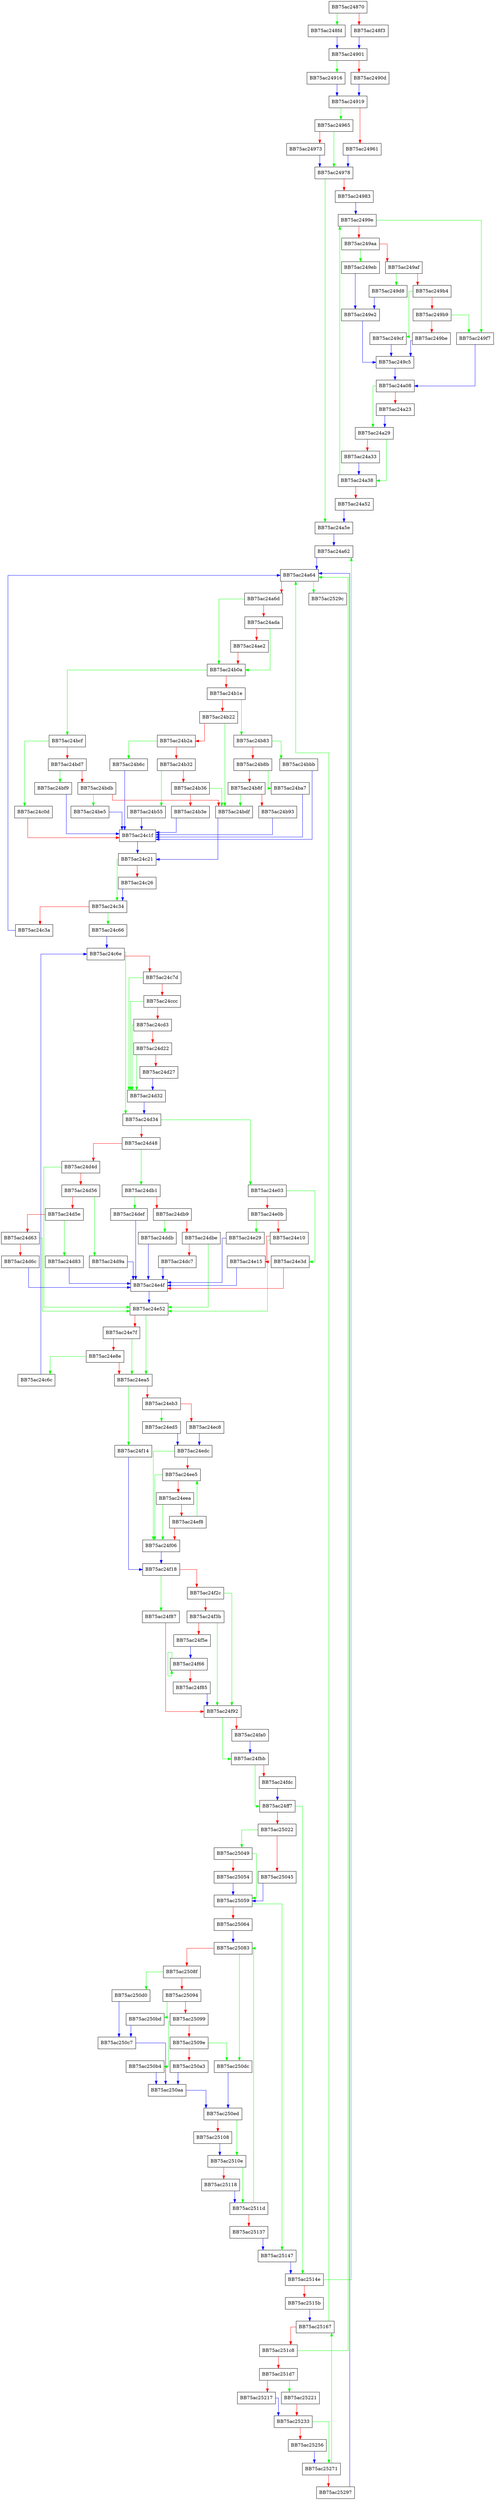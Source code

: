 digraph ZSTD_compressBlock_lazy_extDict_row {
  node [shape="box"];
  graph [splines=ortho];
  BB75ac24870 -> BB75ac248fd [color="green"];
  BB75ac24870 -> BB75ac248f3 [color="red"];
  BB75ac248f3 -> BB75ac24901 [color="blue"];
  BB75ac248fd -> BB75ac24901 [color="blue"];
  BB75ac24901 -> BB75ac24916 [color="green"];
  BB75ac24901 -> BB75ac2490d [color="red"];
  BB75ac2490d -> BB75ac24919 [color="blue"];
  BB75ac24916 -> BB75ac24919 [color="blue"];
  BB75ac24919 -> BB75ac24965 [color="green"];
  BB75ac24919 -> BB75ac24961 [color="red"];
  BB75ac24961 -> BB75ac24978 [color="blue"];
  BB75ac24965 -> BB75ac24978 [color="green"];
  BB75ac24965 -> BB75ac24973 [color="red"];
  BB75ac24973 -> BB75ac24978 [color="blue"];
  BB75ac24978 -> BB75ac24a5e [color="green"];
  BB75ac24978 -> BB75ac24983 [color="red"];
  BB75ac24983 -> BB75ac2499e [color="blue"];
  BB75ac2499e -> BB75ac249f7 [color="green"];
  BB75ac2499e -> BB75ac249aa [color="red"];
  BB75ac249aa -> BB75ac249eb [color="green"];
  BB75ac249aa -> BB75ac249af [color="red"];
  BB75ac249af -> BB75ac249d8 [color="green"];
  BB75ac249af -> BB75ac249b4 [color="red"];
  BB75ac249b4 -> BB75ac249cf [color="green"];
  BB75ac249b4 -> BB75ac249b9 [color="red"];
  BB75ac249b9 -> BB75ac249f7 [color="green"];
  BB75ac249b9 -> BB75ac249be [color="red"];
  BB75ac249be -> BB75ac249c5 [color="blue"];
  BB75ac249c5 -> BB75ac24a08 [color="blue"];
  BB75ac249cf -> BB75ac249c5 [color="blue"];
  BB75ac249d8 -> BB75ac249e2 [color="blue"];
  BB75ac249e2 -> BB75ac249c5 [color="blue"];
  BB75ac249eb -> BB75ac249e2 [color="blue"];
  BB75ac249f7 -> BB75ac24a08 [color="blue"];
  BB75ac24a08 -> BB75ac24a29 [color="green"];
  BB75ac24a08 -> BB75ac24a23 [color="red"];
  BB75ac24a23 -> BB75ac24a29 [color="blue"];
  BB75ac24a29 -> BB75ac24a38 [color="green"];
  BB75ac24a29 -> BB75ac24a33 [color="red"];
  BB75ac24a33 -> BB75ac24a38 [color="blue"];
  BB75ac24a38 -> BB75ac2499e [color="green"];
  BB75ac24a38 -> BB75ac24a52 [color="red"];
  BB75ac24a52 -> BB75ac24a5e [color="blue"];
  BB75ac24a5e -> BB75ac24a62 [color="blue"];
  BB75ac24a62 -> BB75ac24a64 [color="blue"];
  BB75ac24a64 -> BB75ac2529c [color="green"];
  BB75ac24a64 -> BB75ac24a6d [color="red"];
  BB75ac24a6d -> BB75ac24b0a [color="green"];
  BB75ac24a6d -> BB75ac24ada [color="red"];
  BB75ac24ada -> BB75ac24b0a [color="green"];
  BB75ac24ada -> BB75ac24ae2 [color="red"];
  BB75ac24ae2 -> BB75ac24b0a [color="red"];
  BB75ac24b0a -> BB75ac24bcf [color="green"];
  BB75ac24b0a -> BB75ac24b1e [color="red"];
  BB75ac24b1e -> BB75ac24b83 [color="green"];
  BB75ac24b1e -> BB75ac24b22 [color="red"];
  BB75ac24b22 -> BB75ac24bdf [color="green"];
  BB75ac24b22 -> BB75ac24b2a [color="red"];
  BB75ac24b2a -> BB75ac24b6c [color="green"];
  BB75ac24b2a -> BB75ac24b32 [color="red"];
  BB75ac24b32 -> BB75ac24b55 [color="green"];
  BB75ac24b32 -> BB75ac24b36 [color="red"];
  BB75ac24b36 -> BB75ac24bdf [color="green"];
  BB75ac24b36 -> BB75ac24b3e [color="red"];
  BB75ac24b3e -> BB75ac24c1f [color="blue"];
  BB75ac24b55 -> BB75ac24c1f [color="blue"];
  BB75ac24b6c -> BB75ac24c1f [color="blue"];
  BB75ac24b83 -> BB75ac24bbb [color="green"];
  BB75ac24b83 -> BB75ac24b8b [color="red"];
  BB75ac24b8b -> BB75ac24ba7 [color="green"];
  BB75ac24b8b -> BB75ac24b8f [color="red"];
  BB75ac24b8f -> BB75ac24bdf [color="green"];
  BB75ac24b8f -> BB75ac24b93 [color="red"];
  BB75ac24b93 -> BB75ac24c1f [color="blue"];
  BB75ac24ba7 -> BB75ac24c1f [color="blue"];
  BB75ac24bbb -> BB75ac24c1f [color="blue"];
  BB75ac24bcf -> BB75ac24c0d [color="green"];
  BB75ac24bcf -> BB75ac24bd7 [color="red"];
  BB75ac24bd7 -> BB75ac24bf9 [color="green"];
  BB75ac24bd7 -> BB75ac24bdb [color="red"];
  BB75ac24bdb -> BB75ac24be5 [color="green"];
  BB75ac24bdb -> BB75ac24bdf [color="red"];
  BB75ac24bdf -> BB75ac24c21 [color="blue"];
  BB75ac24be5 -> BB75ac24c1f [color="blue"];
  BB75ac24bf9 -> BB75ac24c1f [color="blue"];
  BB75ac24c0d -> BB75ac24c1f [color="red"];
  BB75ac24c1f -> BB75ac24c21 [color="blue"];
  BB75ac24c21 -> BB75ac24c34 [color="green"];
  BB75ac24c21 -> BB75ac24c26 [color="red"];
  BB75ac24c26 -> BB75ac24c34 [color="blue"];
  BB75ac24c34 -> BB75ac24c66 [color="green"];
  BB75ac24c34 -> BB75ac24c3a [color="red"];
  BB75ac24c3a -> BB75ac24a64 [color="blue"];
  BB75ac24c66 -> BB75ac24c6e [color="blue"];
  BB75ac24c6c -> BB75ac24c6e [color="blue"];
  BB75ac24c6e -> BB75ac24d34 [color="green"];
  BB75ac24c6e -> BB75ac24c7d [color="red"];
  BB75ac24c7d -> BB75ac24d32 [color="green"];
  BB75ac24c7d -> BB75ac24ccc [color="red"];
  BB75ac24ccc -> BB75ac24d32 [color="green"];
  BB75ac24ccc -> BB75ac24cd3 [color="red"];
  BB75ac24cd3 -> BB75ac24d32 [color="green"];
  BB75ac24cd3 -> BB75ac24d22 [color="red"];
  BB75ac24d22 -> BB75ac24d32 [color="green"];
  BB75ac24d22 -> BB75ac24d27 [color="red"];
  BB75ac24d27 -> BB75ac24d32 [color="blue"];
  BB75ac24d32 -> BB75ac24d34 [color="blue"];
  BB75ac24d34 -> BB75ac24e03 [color="green"];
  BB75ac24d34 -> BB75ac24d48 [color="red"];
  BB75ac24d48 -> BB75ac24db1 [color="green"];
  BB75ac24d48 -> BB75ac24d4d [color="red"];
  BB75ac24d4d -> BB75ac24e52 [color="green"];
  BB75ac24d4d -> BB75ac24d56 [color="red"];
  BB75ac24d56 -> BB75ac24d9a [color="green"];
  BB75ac24d56 -> BB75ac24d5e [color="red"];
  BB75ac24d5e -> BB75ac24d83 [color="green"];
  BB75ac24d5e -> BB75ac24d63 [color="red"];
  BB75ac24d63 -> BB75ac24e52 [color="green"];
  BB75ac24d63 -> BB75ac24d6c [color="red"];
  BB75ac24d6c -> BB75ac24e4f [color="blue"];
  BB75ac24d83 -> BB75ac24e4f [color="blue"];
  BB75ac24d9a -> BB75ac24e4f [color="blue"];
  BB75ac24db1 -> BB75ac24def [color="green"];
  BB75ac24db1 -> BB75ac24db9 [color="red"];
  BB75ac24db9 -> BB75ac24ddb [color="green"];
  BB75ac24db9 -> BB75ac24dbe [color="red"];
  BB75ac24dbe -> BB75ac24e52 [color="green"];
  BB75ac24dbe -> BB75ac24dc7 [color="red"];
  BB75ac24dc7 -> BB75ac24e4f [color="blue"];
  BB75ac24ddb -> BB75ac24e4f [color="blue"];
  BB75ac24def -> BB75ac24e4f [color="blue"];
  BB75ac24e03 -> BB75ac24e3d [color="green"];
  BB75ac24e03 -> BB75ac24e0b [color="red"];
  BB75ac24e0b -> BB75ac24e29 [color="green"];
  BB75ac24e0b -> BB75ac24e10 [color="red"];
  BB75ac24e10 -> BB75ac24e52 [color="green"];
  BB75ac24e10 -> BB75ac24e15 [color="red"];
  BB75ac24e15 -> BB75ac24e4f [color="blue"];
  BB75ac24e29 -> BB75ac24e4f [color="blue"];
  BB75ac24e3d -> BB75ac24e4f [color="red"];
  BB75ac24e4f -> BB75ac24e52 [color="blue"];
  BB75ac24e52 -> BB75ac24ea5 [color="green"];
  BB75ac24e52 -> BB75ac24e7f [color="red"];
  BB75ac24e7f -> BB75ac24ea5 [color="green"];
  BB75ac24e7f -> BB75ac24e8e [color="red"];
  BB75ac24e8e -> BB75ac24c6c [color="green"];
  BB75ac24e8e -> BB75ac24ea5 [color="red"];
  BB75ac24ea5 -> BB75ac24f14 [color="green"];
  BB75ac24ea5 -> BB75ac24eb3 [color="red"];
  BB75ac24eb3 -> BB75ac24ed5 [color="green"];
  BB75ac24eb3 -> BB75ac24ec8 [color="red"];
  BB75ac24ec8 -> BB75ac24edc [color="blue"];
  BB75ac24ed5 -> BB75ac24edc [color="blue"];
  BB75ac24edc -> BB75ac24f06 [color="green"];
  BB75ac24edc -> BB75ac24ee5 [color="red"];
  BB75ac24ee5 -> BB75ac24f06 [color="green"];
  BB75ac24ee5 -> BB75ac24eea [color="red"];
  BB75ac24eea -> BB75ac24f06 [color="green"];
  BB75ac24eea -> BB75ac24ef8 [color="red"];
  BB75ac24ef8 -> BB75ac24ee5 [color="green"];
  BB75ac24ef8 -> BB75ac24f06 [color="red"];
  BB75ac24f06 -> BB75ac24f18 [color="blue"];
  BB75ac24f14 -> BB75ac24f18 [color="blue"];
  BB75ac24f18 -> BB75ac24f87 [color="green"];
  BB75ac24f18 -> BB75ac24f2c [color="red"];
  BB75ac24f2c -> BB75ac24f92 [color="green"];
  BB75ac24f2c -> BB75ac24f3b [color="red"];
  BB75ac24f3b -> BB75ac24f92 [color="green"];
  BB75ac24f3b -> BB75ac24f5e [color="red"];
  BB75ac24f5e -> BB75ac24f66 [color="blue"];
  BB75ac24f66 -> BB75ac24f66 [color="green"];
  BB75ac24f66 -> BB75ac24f85 [color="red"];
  BB75ac24f85 -> BB75ac24f92 [color="blue"];
  BB75ac24f87 -> BB75ac24f92 [color="red"];
  BB75ac24f92 -> BB75ac24fbb [color="green"];
  BB75ac24f92 -> BB75ac24fa0 [color="red"];
  BB75ac24fa0 -> BB75ac24fbb [color="blue"];
  BB75ac24fbb -> BB75ac24ff7 [color="green"];
  BB75ac24fbb -> BB75ac24fdc [color="red"];
  BB75ac24fdc -> BB75ac24ff7 [color="blue"];
  BB75ac24ff7 -> BB75ac2514e [color="green"];
  BB75ac24ff7 -> BB75ac25022 [color="red"];
  BB75ac25022 -> BB75ac25049 [color="green"];
  BB75ac25022 -> BB75ac25045 [color="red"];
  BB75ac25045 -> BB75ac25059 [color="blue"];
  BB75ac25049 -> BB75ac25059 [color="green"];
  BB75ac25049 -> BB75ac25054 [color="red"];
  BB75ac25054 -> BB75ac25059 [color="blue"];
  BB75ac25059 -> BB75ac25147 [color="green"];
  BB75ac25059 -> BB75ac25064 [color="red"];
  BB75ac25064 -> BB75ac25083 [color="blue"];
  BB75ac25083 -> BB75ac250dc [color="green"];
  BB75ac25083 -> BB75ac2508f [color="red"];
  BB75ac2508f -> BB75ac250d0 [color="green"];
  BB75ac2508f -> BB75ac25094 [color="red"];
  BB75ac25094 -> BB75ac250bd [color="green"];
  BB75ac25094 -> BB75ac25099 [color="red"];
  BB75ac25099 -> BB75ac250b4 [color="green"];
  BB75ac25099 -> BB75ac2509e [color="red"];
  BB75ac2509e -> BB75ac250dc [color="green"];
  BB75ac2509e -> BB75ac250a3 [color="red"];
  BB75ac250a3 -> BB75ac250aa [color="blue"];
  BB75ac250aa -> BB75ac250ed [color="blue"];
  BB75ac250b4 -> BB75ac250aa [color="blue"];
  BB75ac250bd -> BB75ac250c7 [color="blue"];
  BB75ac250c7 -> BB75ac250aa [color="blue"];
  BB75ac250d0 -> BB75ac250c7 [color="blue"];
  BB75ac250dc -> BB75ac250ed [color="blue"];
  BB75ac250ed -> BB75ac2510e [color="green"];
  BB75ac250ed -> BB75ac25108 [color="red"];
  BB75ac25108 -> BB75ac2510e [color="blue"];
  BB75ac2510e -> BB75ac2511d [color="green"];
  BB75ac2510e -> BB75ac25118 [color="red"];
  BB75ac25118 -> BB75ac2511d [color="blue"];
  BB75ac2511d -> BB75ac25083 [color="green"];
  BB75ac2511d -> BB75ac25137 [color="red"];
  BB75ac25137 -> BB75ac25147 [color="blue"];
  BB75ac25147 -> BB75ac2514e [color="blue"];
  BB75ac2514e -> BB75ac24a62 [color="green"];
  BB75ac2514e -> BB75ac2515b [color="red"];
  BB75ac2515b -> BB75ac25167 [color="blue"];
  BB75ac25167 -> BB75ac24a64 [color="green"];
  BB75ac25167 -> BB75ac251c8 [color="red"];
  BB75ac251c8 -> BB75ac24a64 [color="green"];
  BB75ac251c8 -> BB75ac251d7 [color="red"];
  BB75ac251d7 -> BB75ac25221 [color="green"];
  BB75ac251d7 -> BB75ac25217 [color="red"];
  BB75ac25217 -> BB75ac25233 [color="blue"];
  BB75ac25221 -> BB75ac25233 [color="red"];
  BB75ac25233 -> BB75ac25271 [color="green"];
  BB75ac25233 -> BB75ac25256 [color="red"];
  BB75ac25256 -> BB75ac25271 [color="blue"];
  BB75ac25271 -> BB75ac25167 [color="green"];
  BB75ac25271 -> BB75ac25297 [color="red"];
  BB75ac25297 -> BB75ac24a64 [color="blue"];
}